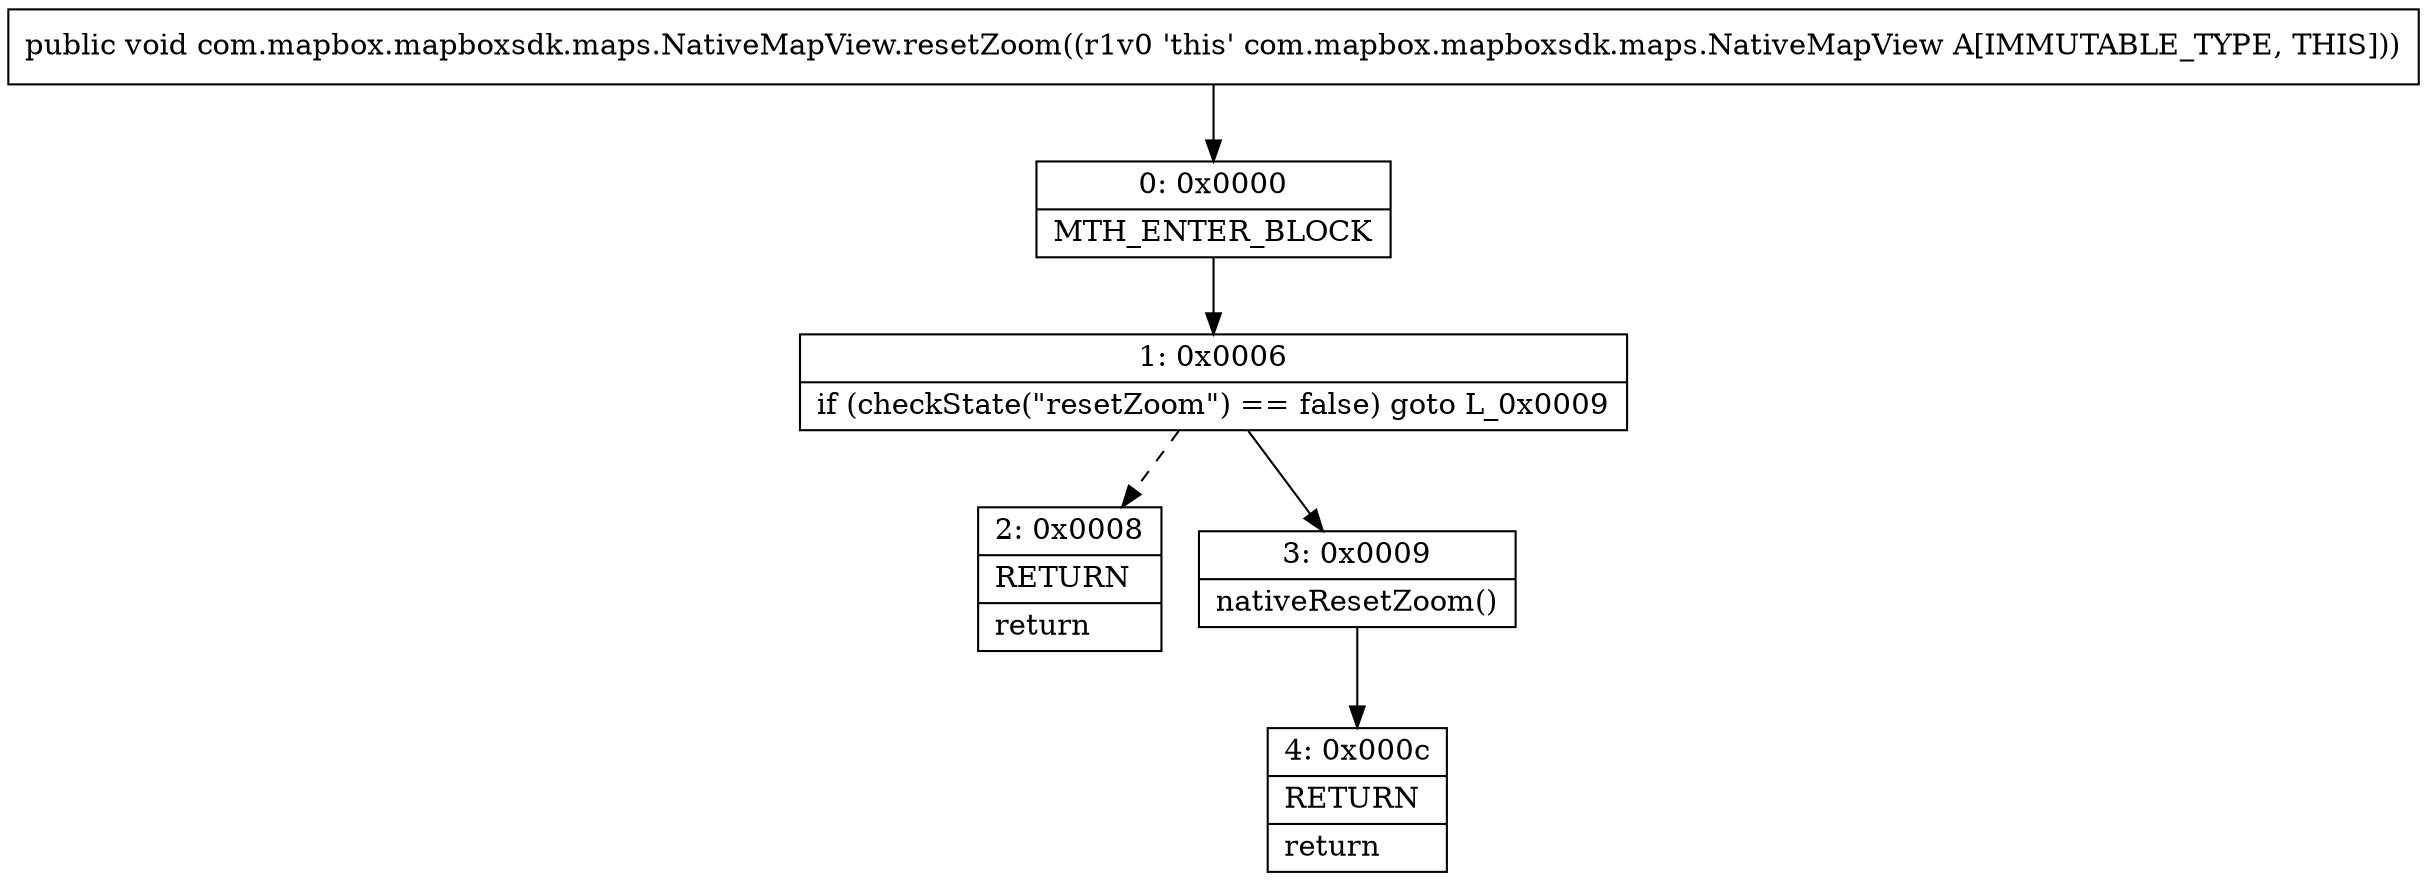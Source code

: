 digraph "CFG forcom.mapbox.mapboxsdk.maps.NativeMapView.resetZoom()V" {
Node_0 [shape=record,label="{0\:\ 0x0000|MTH_ENTER_BLOCK\l}"];
Node_1 [shape=record,label="{1\:\ 0x0006|if (checkState(\"resetZoom\") == false) goto L_0x0009\l}"];
Node_2 [shape=record,label="{2\:\ 0x0008|RETURN\l|return\l}"];
Node_3 [shape=record,label="{3\:\ 0x0009|nativeResetZoom()\l}"];
Node_4 [shape=record,label="{4\:\ 0x000c|RETURN\l|return\l}"];
MethodNode[shape=record,label="{public void com.mapbox.mapboxsdk.maps.NativeMapView.resetZoom((r1v0 'this' com.mapbox.mapboxsdk.maps.NativeMapView A[IMMUTABLE_TYPE, THIS])) }"];
MethodNode -> Node_0;
Node_0 -> Node_1;
Node_1 -> Node_2[style=dashed];
Node_1 -> Node_3;
Node_3 -> Node_4;
}


